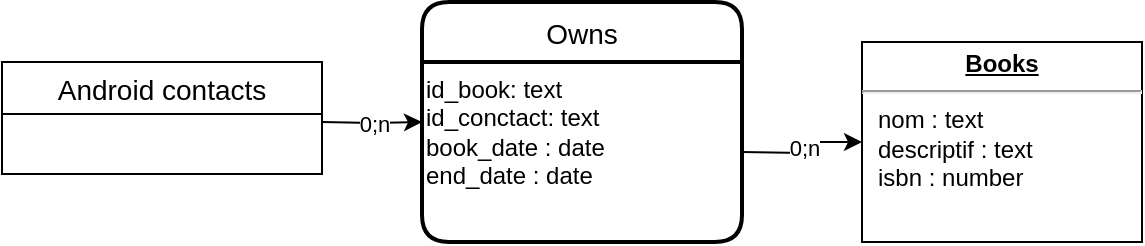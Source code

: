 <mxfile version="20.2.8" type="device"><diagram name="Page-1" id="a7904f86-f2b4-8e86-fa97-74104820619b"><mxGraphModel dx="1102" dy="865" grid="1" gridSize="10" guides="1" tooltips="1" connect="1" arrows="1" fold="1" page="1" pageScale="1" pageWidth="1100" pageHeight="850" background="none" math="0" shadow="0"><root><mxCell id="0"/><mxCell id="1" parent="0"/><mxCell id="24794b860abc3c2d-19" value="&lt;p style=&quot;margin: 0px ; margin-top: 4px ; text-align: center ; text-decoration: underline&quot;&gt;&lt;b&gt;Books&lt;/b&gt;&lt;/p&gt;&lt;hr&gt;&lt;p style=&quot;margin: 0px ; margin-left: 8px&quot;&gt;nom : text&lt;br&gt;descriptif : text&lt;br&gt;&lt;/p&gt;&lt;p style=&quot;margin: 0px ; margin-left: 8px&quot;&gt;isbn : number&lt;/p&gt;" style="verticalAlign=top;align=left;overflow=fill;fontSize=12;fontFamily=Helvetica;html=1;rounded=0;shadow=0;comic=0;labelBackgroundColor=none;strokeWidth=1" parent="1" vertex="1"><mxGeometry x="530" y="170" width="140" height="100" as="geometry"/></mxCell><mxCell id="zZx-QSYUqrZPeemWm4y_-5" value="0;n" style="edgeStyle=orthogonalEdgeStyle;rounded=0;orthogonalLoop=1;jettySize=auto;html=1;exitX=1;exitY=0.5;exitDx=0;exitDy=0;entryX=0;entryY=0.5;entryDx=0;entryDy=0;" edge="1" parent="1" target="zZx-QSYUqrZPeemWm4y_-3"><mxGeometry relative="1" as="geometry"><mxPoint x="260" y="210" as="sourcePoint"/></mxGeometry></mxCell><mxCell id="zZx-QSYUqrZPeemWm4y_-3" value="Owns" style="swimlane;childLayout=stackLayout;horizontal=1;startSize=30;horizontalStack=0;rounded=1;fontSize=14;fontStyle=0;strokeWidth=2;resizeParent=0;resizeLast=1;shadow=0;dashed=0;align=center;" vertex="1" parent="1"><mxGeometry x="310" y="150" width="160" height="120" as="geometry"/></mxCell><mxCell id="zZx-QSYUqrZPeemWm4y_-7" value="id_book: text&lt;br&gt;id_conctact: text&lt;br&gt;book_date : date&lt;br&gt;end_date : date" style="text;html=1;align=left;verticalAlign=top;resizable=0;points=[];autosize=1;strokeColor=none;fillColor=none;" vertex="1" parent="zZx-QSYUqrZPeemWm4y_-3"><mxGeometry y="30" width="160" height="90" as="geometry"/></mxCell><mxCell id="zZx-QSYUqrZPeemWm4y_-6" value="0;n" style="edgeStyle=orthogonalEdgeStyle;rounded=0;orthogonalLoop=1;jettySize=auto;html=1;exitX=1;exitY=0.5;exitDx=0;exitDy=0;entryX=0;entryY=0.5;entryDx=0;entryDy=0;" edge="1" parent="1" target="24794b860abc3c2d-19"><mxGeometry relative="1" as="geometry"><mxPoint x="470" y="225" as="sourcePoint"/></mxGeometry></mxCell><mxCell id="zZx-QSYUqrZPeemWm4y_-8" value="Android contacts" style="swimlane;fontStyle=0;childLayout=stackLayout;horizontal=1;startSize=26;horizontalStack=0;resizeParent=1;resizeParentMax=0;resizeLast=0;collapsible=1;marginBottom=0;align=center;fontSize=14;" vertex="1" parent="1"><mxGeometry x="100" y="180" width="160" height="56" as="geometry"/></mxCell></root></mxGraphModel></diagram></mxfile>